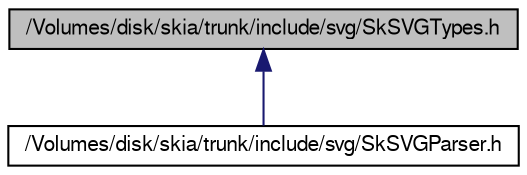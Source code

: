 digraph G
{
  edge [fontname="FreeSans",fontsize="10",labelfontname="FreeSans",labelfontsize="10"];
  node [fontname="FreeSans",fontsize="10",shape=record];
  Node1 [label="/Volumes/disk/skia/trunk/include/svg/SkSVGTypes.h",height=0.2,width=0.4,color="black", fillcolor="grey75", style="filled" fontcolor="black"];
  Node1 -> Node2 [dir=back,color="midnightblue",fontsize="10",style="solid",fontname="FreeSans"];
  Node2 [label="/Volumes/disk/skia/trunk/include/svg/SkSVGParser.h",height=0.2,width=0.4,color="black", fillcolor="white", style="filled",URL="$_sk_s_v_g_parser_8h.html"];
}
